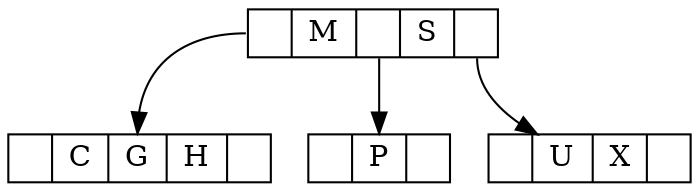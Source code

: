 digraph one {
	node [shape = record, height=.1];
	node0[label = "<f0> | <f1> M | <f2> |<f3> S| <f4> "];
	node1[label = "<f0> | <f1> C | <f2> G |<f3> H | <f4> "];
	node2[label = "<f0> | <f1> P | <f2> "];
	node3[label = "<f0> |<f1> U | <f2> X | <f3>"];
	
	"node0":f0 -> "node1":f2;
	"node0":f2 -> "node2":f1;
	"node0":f4 -> "node3";
	
}